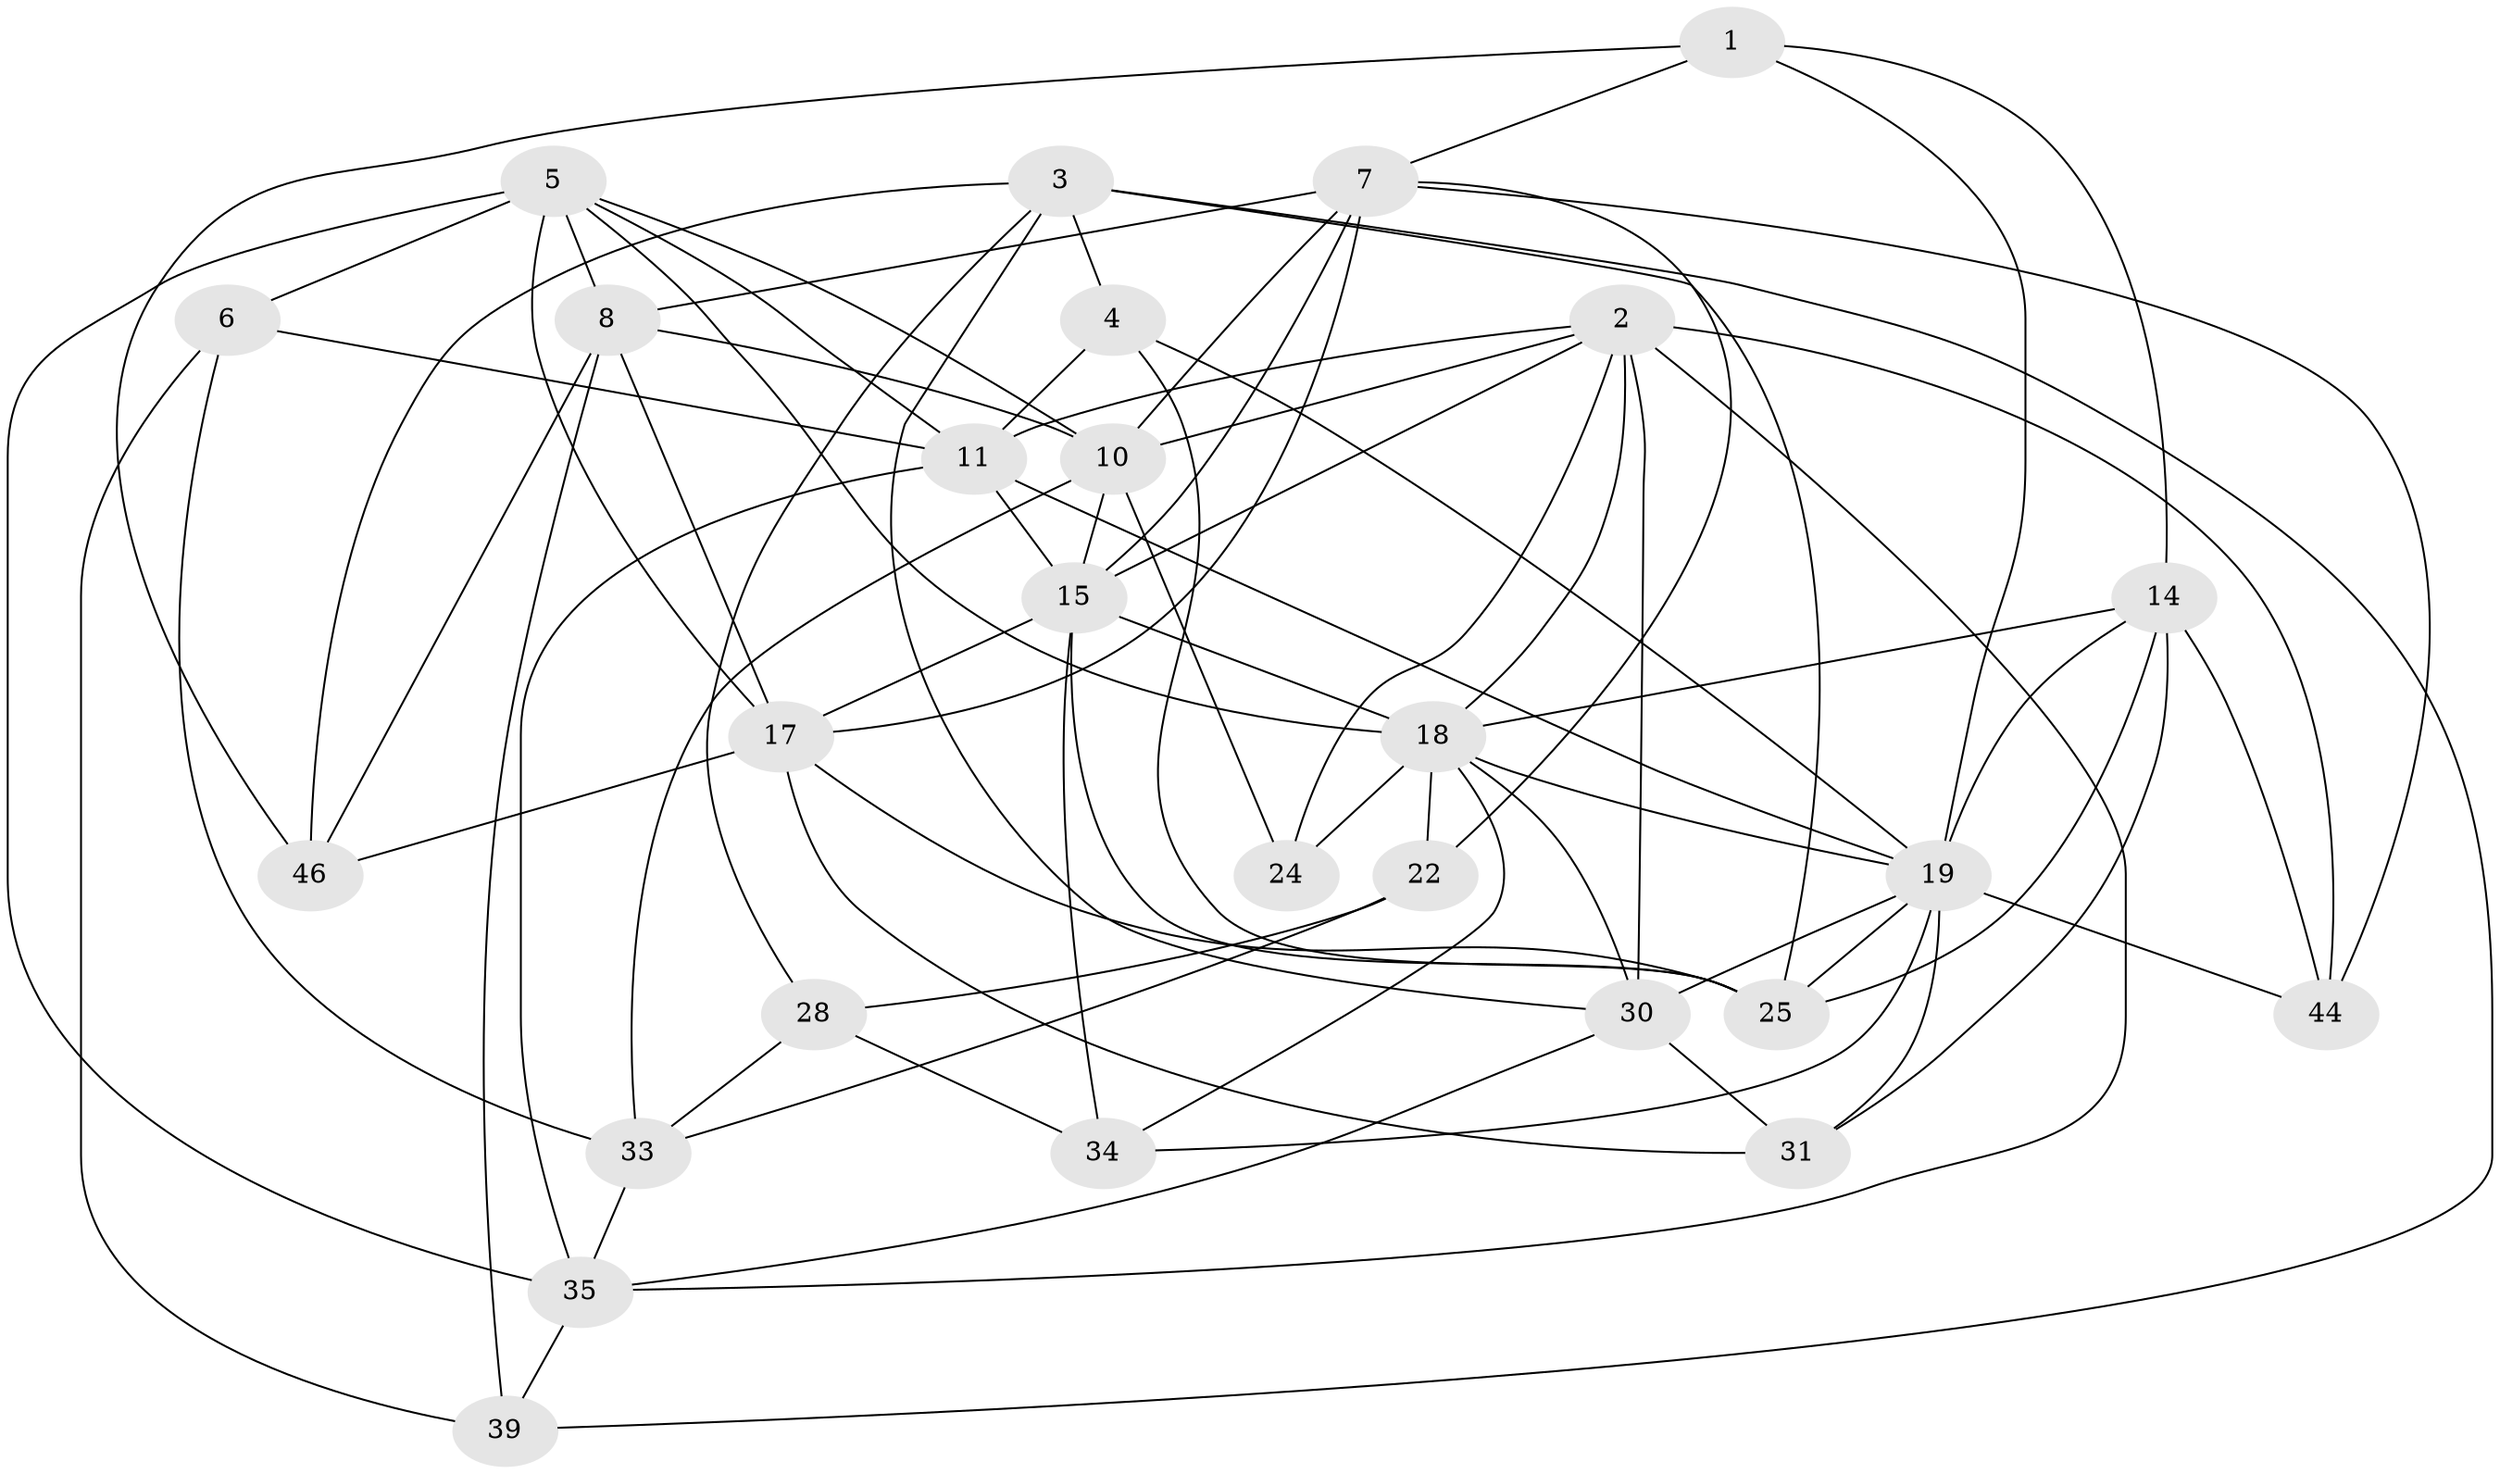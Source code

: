 // original degree distribution, {4: 1.0}
// Generated by graph-tools (version 1.1) at 2025/16/03/09/25 04:16:41]
// undirected, 27 vertices, 77 edges
graph export_dot {
graph [start="1"]
  node [color=gray90,style=filled];
  1;
  2 [super="+21+27"];
  3 [super="+45"];
  4;
  5 [super="+40+54"];
  6 [super="+51"];
  7 [super="+12+9"];
  8 [super="+16"];
  10 [super="+20+50"];
  11 [super="+13+52"];
  14 [super="+37"];
  15 [super="+26"];
  17 [super="+47+48"];
  18 [super="+23+29"];
  19 [super="+43+49"];
  22;
  24;
  25 [super="+32"];
  28;
  30 [super="+42"];
  31;
  33 [super="+38"];
  34;
  35 [super="+55"];
  39;
  44;
  46;
  1 -- 7;
  1 -- 46;
  1 -- 14;
  1 -- 19;
  2 -- 11;
  2 -- 24;
  2 -- 44;
  2 -- 30;
  2 -- 35;
  2 -- 18;
  2 -- 10;
  2 -- 15;
  3 -- 25;
  3 -- 39;
  3 -- 4;
  3 -- 28;
  3 -- 46;
  3 -- 30;
  4 -- 25;
  4 -- 11;
  4 -- 19;
  5 -- 8;
  5 -- 17 [weight=2];
  5 -- 18;
  5 -- 11;
  5 -- 10;
  5 -- 6;
  5 -- 35;
  6 -- 33 [weight=2];
  6 -- 39;
  6 -- 11 [weight=2];
  7 -- 10 [weight=2];
  7 -- 22;
  7 -- 44;
  7 -- 15;
  7 -- 17;
  7 -- 8;
  8 -- 46;
  8 -- 10;
  8 -- 17;
  8 -- 39;
  10 -- 24;
  10 -- 33;
  10 -- 15;
  11 -- 15;
  11 -- 35;
  11 -- 19;
  14 -- 44;
  14 -- 25;
  14 -- 18;
  14 -- 31;
  14 -- 19;
  15 -- 25;
  15 -- 17;
  15 -- 18;
  15 -- 34;
  17 -- 46;
  17 -- 31;
  17 -- 25;
  18 -- 34;
  18 -- 24 [weight=2];
  18 -- 30;
  18 -- 19;
  18 -- 22;
  19 -- 30;
  19 -- 34;
  19 -- 25;
  19 -- 44;
  19 -- 31;
  22 -- 28;
  22 -- 33;
  28 -- 33;
  28 -- 34;
  30 -- 35;
  30 -- 31;
  33 -- 35;
  35 -- 39;
}
